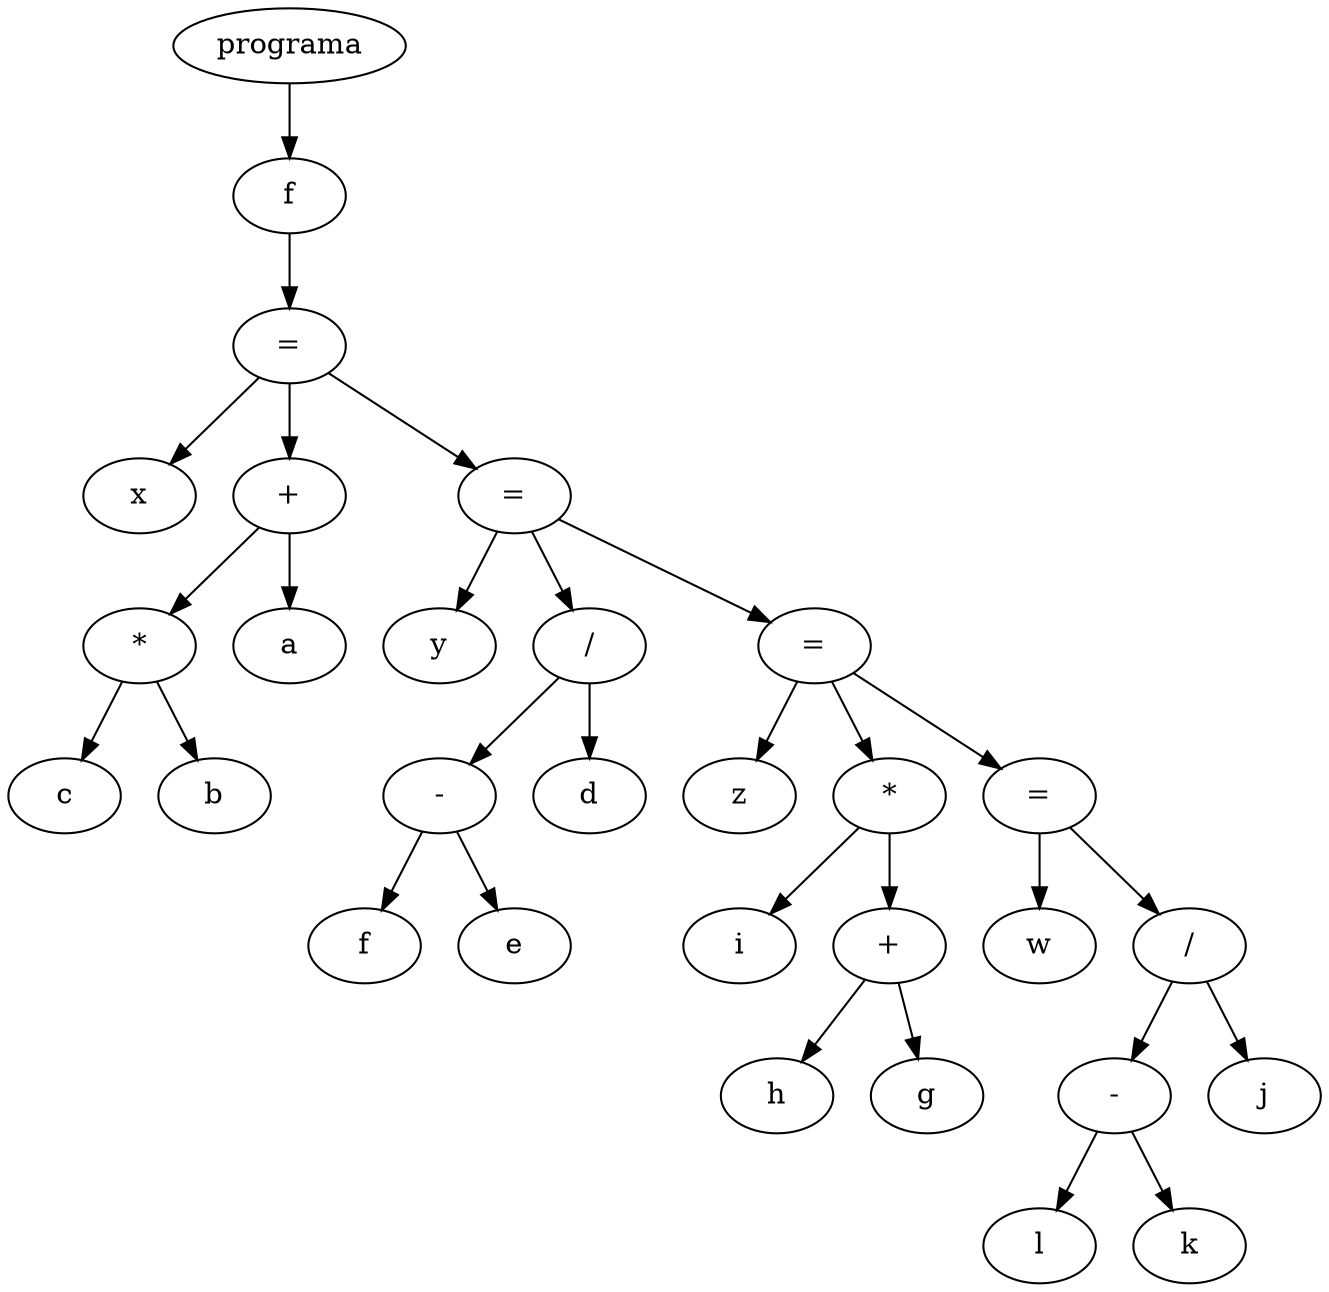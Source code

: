 digraph G {
node_0x19023d0 [label="programa"]
node_0x1902380 [label="f"]
node_0x19023d0 -> node_0x1902380
node_0x1901790 [label="="]
node_0x1902380 -> node_0x1901790
node_0x1901480 [label="x"]
node_0x1901790 -> node_0x1901480
node_0x1901570 [label="+"]
node_0x1901790 -> node_0x1901570
node_0x1901660 [label="*"]
node_0x1901570 -> node_0x1901660
node_0x1901700 [label="c"]
node_0x1901660 -> node_0x1901700
node_0x1901610 [label="b"]
node_0x1901660 -> node_0x1901610
node_0x1901520 [label="a"]
node_0x1901570 -> node_0x1901520
node_0x1901b10 [label="="]
node_0x1901790 -> node_0x1901b10
node_0x1901850 [label="y"]
node_0x1901b10 -> node_0x1901850
node_0x1901940 [label="/"]
node_0x1901b10 -> node_0x1901940
node_0x1901a30 [label="-"]
node_0x1901940 -> node_0x1901a30
node_0x1901a80 [label="f"]
node_0x1901a30 -> node_0x1901a80
node_0x19019e0 [label="e"]
node_0x1901a30 -> node_0x19019e0
node_0x19018f0 [label="d"]
node_0x1901940 -> node_0x19018f0
node_0x1901ee0 [label="="]
node_0x1901b10 -> node_0x1901ee0
node_0x1901bd0 [label="z"]
node_0x1901ee0 -> node_0x1901bd0
node_0x1901dd0 [label="*"]
node_0x1901ee0 -> node_0x1901dd0
node_0x1901e70 [label="i"]
node_0x1901dd0 -> node_0x1901e70
node_0x1901cc0 [label="+"]
node_0x1901dd0 -> node_0x1901cc0
node_0x1901d60 [label="h"]
node_0x1901cc0 -> node_0x1901d60
node_0x1901c70 [label="g"]
node_0x1901cc0 -> node_0x1901c70
node_0x19022b0 [label="="]
node_0x1901ee0 -> node_0x19022b0
node_0x1901fa0 [label="w"]
node_0x19022b0 -> node_0x1901fa0
node_0x1902090 [label="/"]
node_0x19022b0 -> node_0x1902090
node_0x1902180 [label="-"]
node_0x1902090 -> node_0x1902180
node_0x1902220 [label="l"]
node_0x1902180 -> node_0x1902220
node_0x1902130 [label="k"]
node_0x1902180 -> node_0x1902130
node_0x1902040 [label="j"]
node_0x1902090 -> node_0x1902040
}
